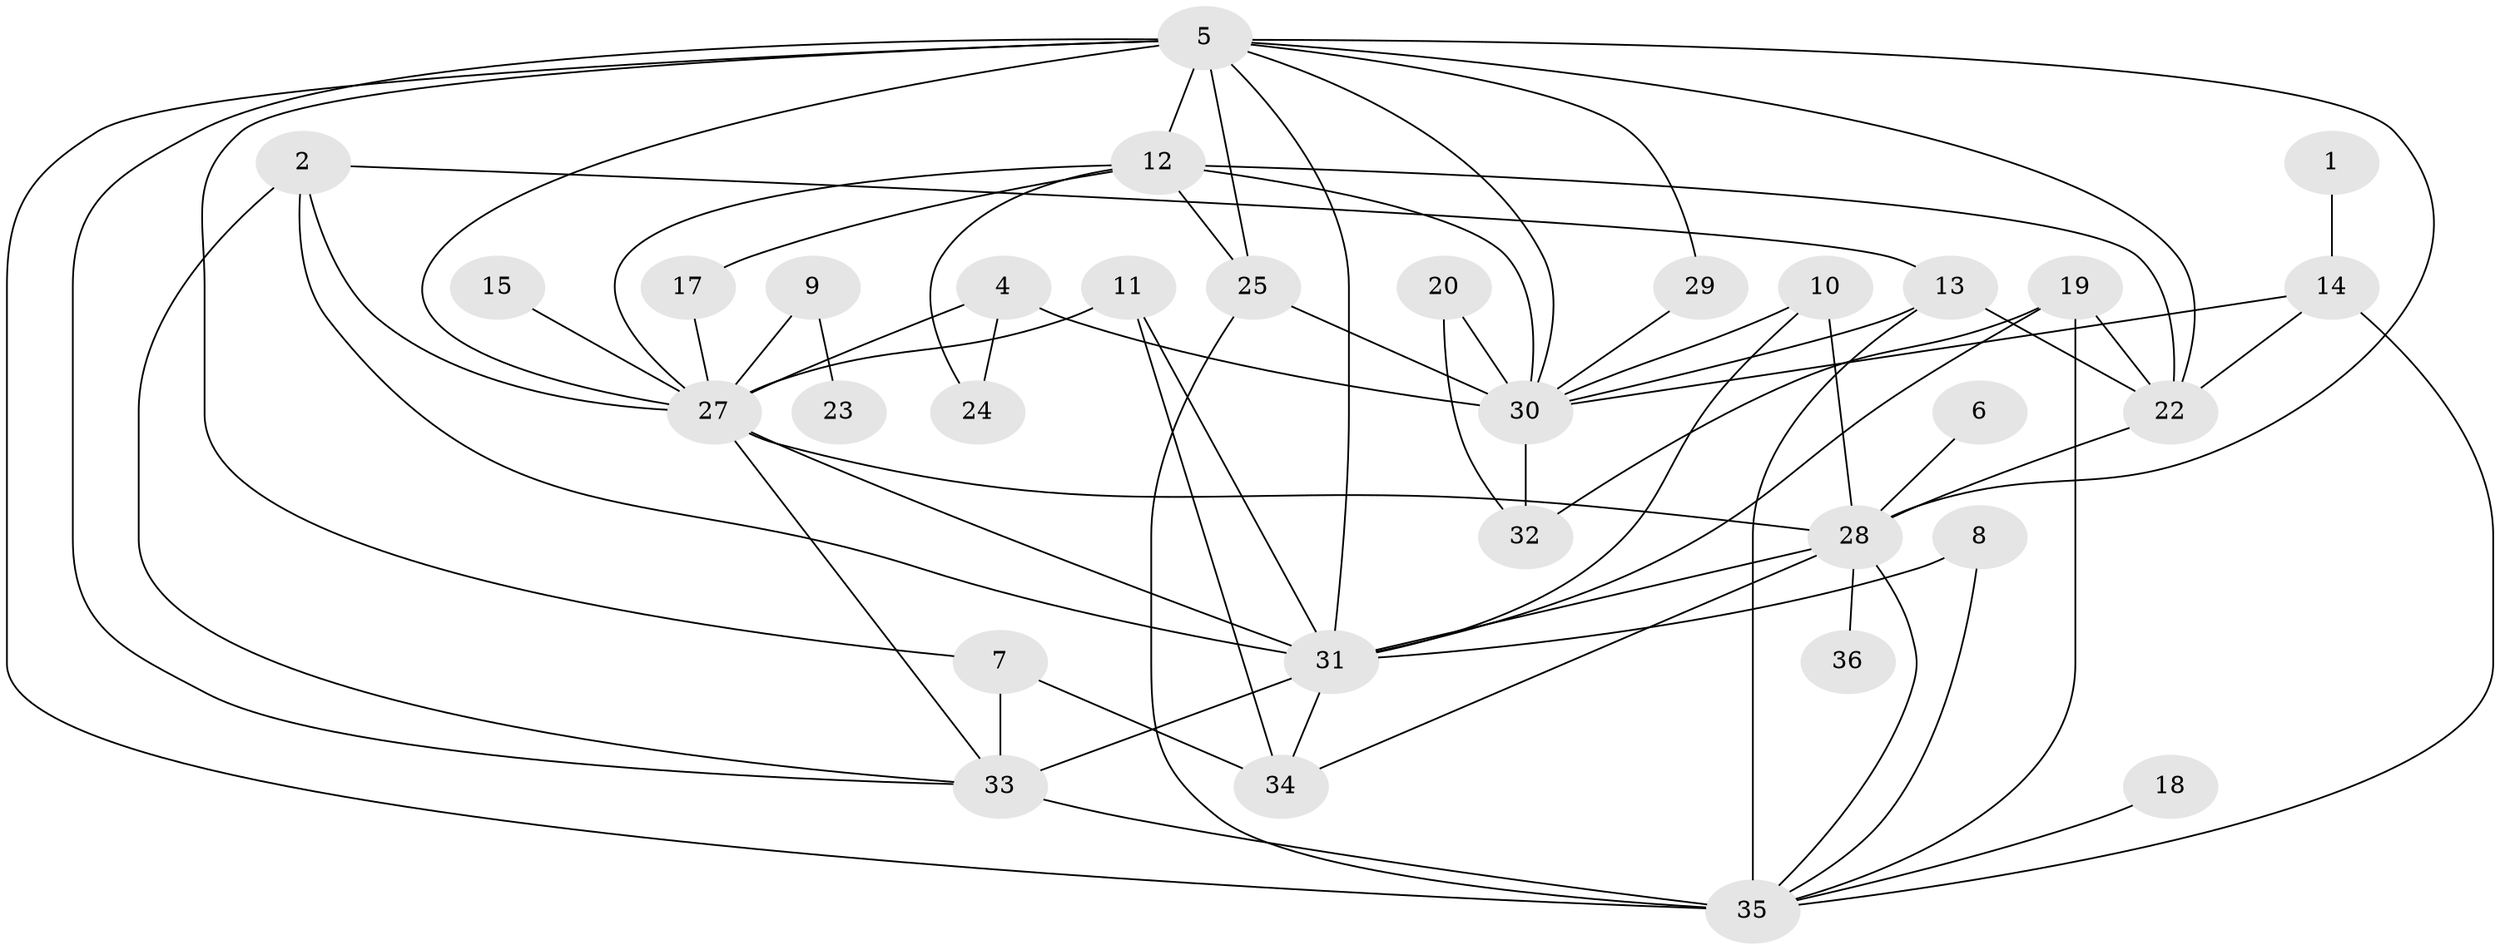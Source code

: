// original degree distribution, {4: 0.14864864864864866, 1: 0.10810810810810811, 3: 0.28378378378378377, 2: 0.22972972972972974, 5: 0.08108108108108109, 0: 0.06756756756756757, 9: 0.013513513513513514, 6: 0.04054054054054054, 7: 0.02702702702702703}
// Generated by graph-tools (version 1.1) at 2025/25/03/09/25 03:25:24]
// undirected, 32 vertices, 68 edges
graph export_dot {
graph [start="1"]
  node [color=gray90,style=filled];
  1;
  2;
  4;
  5;
  6;
  7;
  8;
  9;
  10;
  11;
  12;
  13;
  14;
  15;
  17;
  18;
  19;
  20;
  22;
  23;
  24;
  25;
  27;
  28;
  29;
  30;
  31;
  32;
  33;
  34;
  35;
  36;
  1 -- 14 [weight=1.0];
  2 -- 13 [weight=1.0];
  2 -- 27 [weight=1.0];
  2 -- 31 [weight=1.0];
  2 -- 33 [weight=1.0];
  4 -- 24 [weight=1.0];
  4 -- 27 [weight=1.0];
  4 -- 30 [weight=1.0];
  5 -- 7 [weight=1.0];
  5 -- 12 [weight=1.0];
  5 -- 22 [weight=1.0];
  5 -- 25 [weight=1.0];
  5 -- 27 [weight=1.0];
  5 -- 28 [weight=1.0];
  5 -- 29 [weight=1.0];
  5 -- 30 [weight=1.0];
  5 -- 31 [weight=1.0];
  5 -- 33 [weight=2.0];
  5 -- 35 [weight=1.0];
  6 -- 28 [weight=1.0];
  7 -- 33 [weight=1.0];
  7 -- 34 [weight=1.0];
  8 -- 31 [weight=1.0];
  8 -- 35 [weight=1.0];
  9 -- 23 [weight=1.0];
  9 -- 27 [weight=1.0];
  10 -- 28 [weight=1.0];
  10 -- 30 [weight=1.0];
  10 -- 31 [weight=1.0];
  11 -- 27 [weight=1.0];
  11 -- 31 [weight=1.0];
  11 -- 34 [weight=1.0];
  12 -- 17 [weight=1.0];
  12 -- 22 [weight=1.0];
  12 -- 24 [weight=1.0];
  12 -- 25 [weight=1.0];
  12 -- 27 [weight=1.0];
  12 -- 30 [weight=1.0];
  13 -- 22 [weight=1.0];
  13 -- 30 [weight=1.0];
  13 -- 35 [weight=2.0];
  14 -- 22 [weight=1.0];
  14 -- 30 [weight=1.0];
  14 -- 35 [weight=1.0];
  15 -- 27 [weight=1.0];
  17 -- 27 [weight=1.0];
  18 -- 35 [weight=1.0];
  19 -- 22 [weight=1.0];
  19 -- 31 [weight=1.0];
  19 -- 32 [weight=1.0];
  19 -- 35 [weight=1.0];
  20 -- 30 [weight=1.0];
  20 -- 32 [weight=1.0];
  22 -- 28 [weight=1.0];
  25 -- 30 [weight=1.0];
  25 -- 35 [weight=1.0];
  27 -- 28 [weight=1.0];
  27 -- 31 [weight=1.0];
  27 -- 33 [weight=1.0];
  28 -- 31 [weight=1.0];
  28 -- 34 [weight=1.0];
  28 -- 35 [weight=1.0];
  28 -- 36 [weight=1.0];
  29 -- 30 [weight=2.0];
  30 -- 32 [weight=1.0];
  31 -- 33 [weight=1.0];
  31 -- 34 [weight=1.0];
  33 -- 35 [weight=3.0];
}
